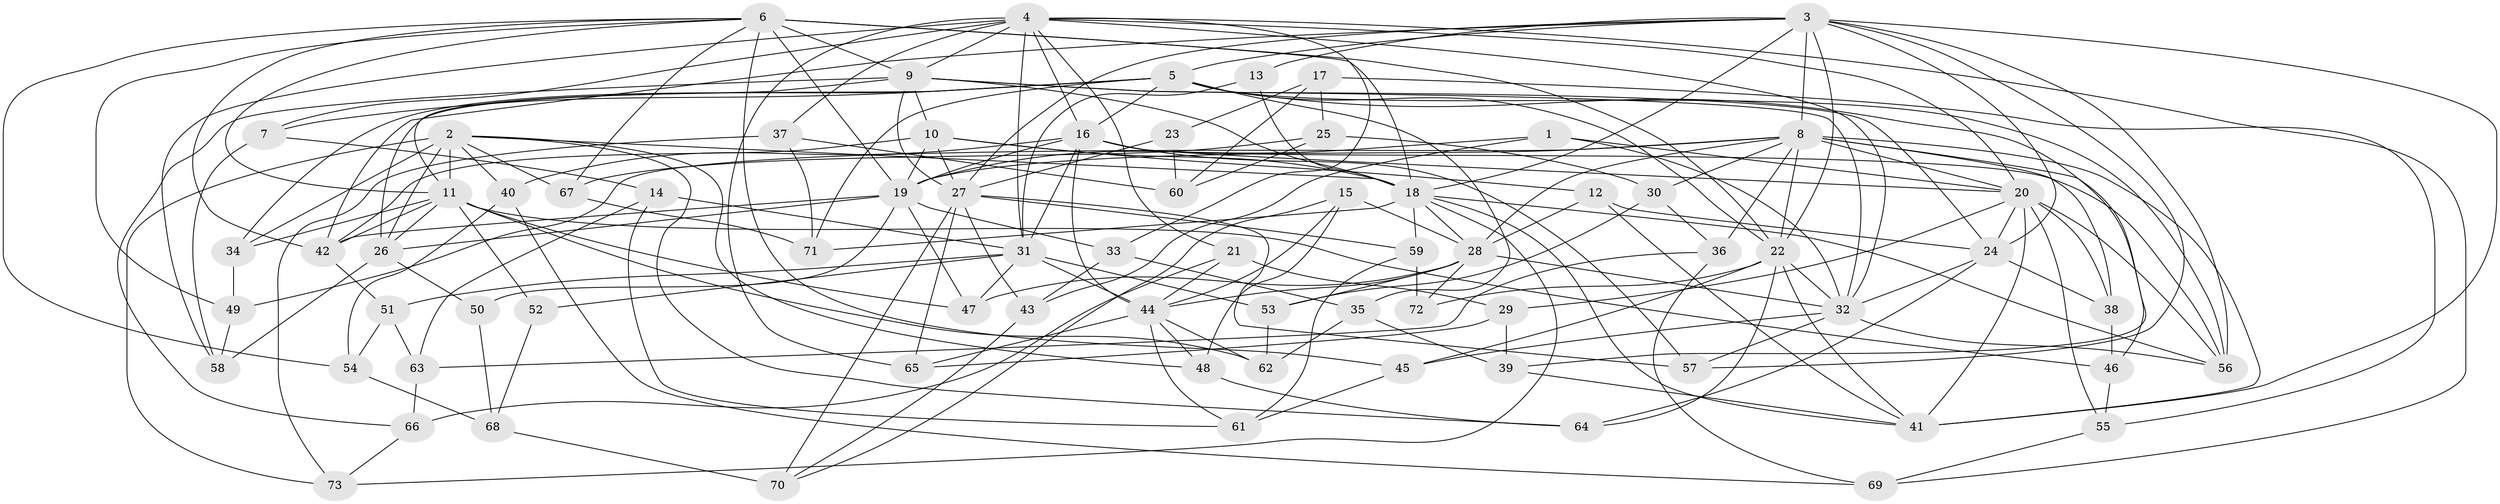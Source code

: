 // original degree distribution, {4: 1.0}
// Generated by graph-tools (version 1.1) at 2025/53/03/04/25 22:53:33]
// undirected, 73 vertices, 203 edges
graph export_dot {
  node [color=gray90,style=filled];
  1;
  2;
  3;
  4;
  5;
  6;
  7;
  8;
  9;
  10;
  11;
  12;
  13;
  14;
  15;
  16;
  17;
  18;
  19;
  20;
  21;
  22;
  23;
  24;
  25;
  26;
  27;
  28;
  29;
  30;
  31;
  32;
  33;
  34;
  35;
  36;
  37;
  38;
  39;
  40;
  41;
  42;
  43;
  44;
  45;
  46;
  47;
  48;
  49;
  50;
  51;
  52;
  53;
  54;
  55;
  56;
  57;
  58;
  59;
  60;
  61;
  62;
  63;
  64;
  65;
  66;
  67;
  68;
  69;
  70;
  71;
  72;
  73;
  1 -- 19 [weight=1.0];
  1 -- 20 [weight=1.0];
  1 -- 32 [weight=1.0];
  1 -- 43 [weight=1.0];
  2 -- 11 [weight=1.0];
  2 -- 18 [weight=1.0];
  2 -- 26 [weight=2.0];
  2 -- 34 [weight=1.0];
  2 -- 40 [weight=1.0];
  2 -- 48 [weight=1.0];
  2 -- 64 [weight=1.0];
  2 -- 67 [weight=1.0];
  2 -- 73 [weight=1.0];
  3 -- 5 [weight=1.0];
  3 -- 8 [weight=1.0];
  3 -- 13 [weight=2.0];
  3 -- 18 [weight=1.0];
  3 -- 22 [weight=1.0];
  3 -- 24 [weight=1.0];
  3 -- 27 [weight=1.0];
  3 -- 41 [weight=1.0];
  3 -- 42 [weight=1.0];
  3 -- 56 [weight=1.0];
  3 -- 57 [weight=1.0];
  4 -- 7 [weight=1.0];
  4 -- 9 [weight=1.0];
  4 -- 16 [weight=1.0];
  4 -- 20 [weight=1.0];
  4 -- 21 [weight=1.0];
  4 -- 31 [weight=1.0];
  4 -- 32 [weight=1.0];
  4 -- 33 [weight=1.0];
  4 -- 37 [weight=1.0];
  4 -- 58 [weight=1.0];
  4 -- 65 [weight=1.0];
  4 -- 69 [weight=1.0];
  5 -- 7 [weight=1.0];
  5 -- 16 [weight=1.0];
  5 -- 22 [weight=1.0];
  5 -- 26 [weight=3.0];
  5 -- 34 [weight=1.0];
  5 -- 35 [weight=1.0];
  5 -- 39 [weight=1.0];
  5 -- 56 [weight=1.0];
  5 -- 71 [weight=1.0];
  6 -- 9 [weight=2.0];
  6 -- 11 [weight=1.0];
  6 -- 18 [weight=1.0];
  6 -- 19 [weight=1.0];
  6 -- 22 [weight=2.0];
  6 -- 42 [weight=1.0];
  6 -- 45 [weight=1.0];
  6 -- 49 [weight=1.0];
  6 -- 54 [weight=1.0];
  6 -- 67 [weight=1.0];
  7 -- 14 [weight=1.0];
  7 -- 58 [weight=1.0];
  8 -- 19 [weight=1.0];
  8 -- 20 [weight=2.0];
  8 -- 22 [weight=1.0];
  8 -- 28 [weight=1.0];
  8 -- 30 [weight=1.0];
  8 -- 36 [weight=1.0];
  8 -- 38 [weight=1.0];
  8 -- 41 [weight=1.0];
  8 -- 46 [weight=1.0];
  8 -- 49 [weight=1.0];
  9 -- 10 [weight=1.0];
  9 -- 11 [weight=1.0];
  9 -- 18 [weight=1.0];
  9 -- 24 [weight=1.0];
  9 -- 27 [weight=1.0];
  9 -- 32 [weight=1.0];
  9 -- 66 [weight=1.0];
  10 -- 12 [weight=1.0];
  10 -- 18 [weight=1.0];
  10 -- 19 [weight=1.0];
  10 -- 27 [weight=1.0];
  10 -- 42 [weight=1.0];
  11 -- 26 [weight=1.0];
  11 -- 34 [weight=1.0];
  11 -- 42 [weight=1.0];
  11 -- 46 [weight=1.0];
  11 -- 47 [weight=1.0];
  11 -- 52 [weight=1.0];
  11 -- 62 [weight=1.0];
  12 -- 24 [weight=1.0];
  12 -- 28 [weight=1.0];
  12 -- 41 [weight=1.0];
  13 -- 18 [weight=1.0];
  13 -- 31 [weight=1.0];
  14 -- 31 [weight=1.0];
  14 -- 61 [weight=1.0];
  14 -- 63 [weight=1.0];
  15 -- 28 [weight=1.0];
  15 -- 44 [weight=1.0];
  15 -- 48 [weight=1.0];
  15 -- 70 [weight=1.0];
  16 -- 19 [weight=1.0];
  16 -- 20 [weight=1.0];
  16 -- 31 [weight=3.0];
  16 -- 40 [weight=1.0];
  16 -- 44 [weight=2.0];
  16 -- 56 [weight=1.0];
  16 -- 57 [weight=1.0];
  17 -- 23 [weight=1.0];
  17 -- 25 [weight=1.0];
  17 -- 55 [weight=1.0];
  17 -- 60 [weight=1.0];
  18 -- 28 [weight=1.0];
  18 -- 41 [weight=1.0];
  18 -- 56 [weight=1.0];
  18 -- 59 [weight=1.0];
  18 -- 71 [weight=1.0];
  18 -- 73 [weight=1.0];
  19 -- 26 [weight=1.0];
  19 -- 33 [weight=1.0];
  19 -- 42 [weight=1.0];
  19 -- 47 [weight=1.0];
  19 -- 50 [weight=1.0];
  20 -- 24 [weight=1.0];
  20 -- 29 [weight=1.0];
  20 -- 38 [weight=1.0];
  20 -- 41 [weight=2.0];
  20 -- 55 [weight=1.0];
  20 -- 56 [weight=1.0];
  21 -- 29 [weight=1.0];
  21 -- 44 [weight=1.0];
  21 -- 66 [weight=1.0];
  22 -- 32 [weight=1.0];
  22 -- 41 [weight=1.0];
  22 -- 45 [weight=1.0];
  22 -- 64 [weight=1.0];
  22 -- 72 [weight=1.0];
  23 -- 27 [weight=2.0];
  23 -- 60 [weight=1.0];
  24 -- 32 [weight=2.0];
  24 -- 38 [weight=1.0];
  24 -- 64 [weight=1.0];
  25 -- 30 [weight=1.0];
  25 -- 60 [weight=1.0];
  25 -- 67 [weight=1.0];
  26 -- 50 [weight=2.0];
  26 -- 58 [weight=1.0];
  27 -- 43 [weight=1.0];
  27 -- 57 [weight=1.0];
  27 -- 59 [weight=1.0];
  27 -- 65 [weight=1.0];
  27 -- 70 [weight=1.0];
  28 -- 32 [weight=1.0];
  28 -- 44 [weight=1.0];
  28 -- 47 [weight=1.0];
  28 -- 53 [weight=1.0];
  28 -- 72 [weight=2.0];
  29 -- 39 [weight=1.0];
  29 -- 65 [weight=1.0];
  30 -- 36 [weight=1.0];
  30 -- 53 [weight=1.0];
  31 -- 44 [weight=1.0];
  31 -- 47 [weight=1.0];
  31 -- 51 [weight=1.0];
  31 -- 52 [weight=2.0];
  31 -- 53 [weight=1.0];
  32 -- 45 [weight=1.0];
  32 -- 56 [weight=1.0];
  32 -- 57 [weight=1.0];
  33 -- 35 [weight=1.0];
  33 -- 43 [weight=1.0];
  34 -- 49 [weight=1.0];
  35 -- 39 [weight=1.0];
  35 -- 62 [weight=1.0];
  36 -- 63 [weight=1.0];
  36 -- 69 [weight=1.0];
  37 -- 60 [weight=1.0];
  37 -- 71 [weight=1.0];
  37 -- 73 [weight=1.0];
  38 -- 46 [weight=1.0];
  39 -- 41 [weight=1.0];
  40 -- 54 [weight=1.0];
  40 -- 69 [weight=1.0];
  42 -- 51 [weight=1.0];
  43 -- 70 [weight=1.0];
  44 -- 48 [weight=1.0];
  44 -- 61 [weight=1.0];
  44 -- 62 [weight=1.0];
  44 -- 65 [weight=1.0];
  45 -- 61 [weight=1.0];
  46 -- 55 [weight=1.0];
  48 -- 64 [weight=1.0];
  49 -- 58 [weight=1.0];
  50 -- 68 [weight=1.0];
  51 -- 54 [weight=1.0];
  51 -- 63 [weight=1.0];
  52 -- 68 [weight=1.0];
  53 -- 62 [weight=1.0];
  54 -- 68 [weight=1.0];
  55 -- 69 [weight=1.0];
  59 -- 61 [weight=1.0];
  59 -- 72 [weight=1.0];
  63 -- 66 [weight=1.0];
  66 -- 73 [weight=1.0];
  67 -- 71 [weight=1.0];
  68 -- 70 [weight=1.0];
}
